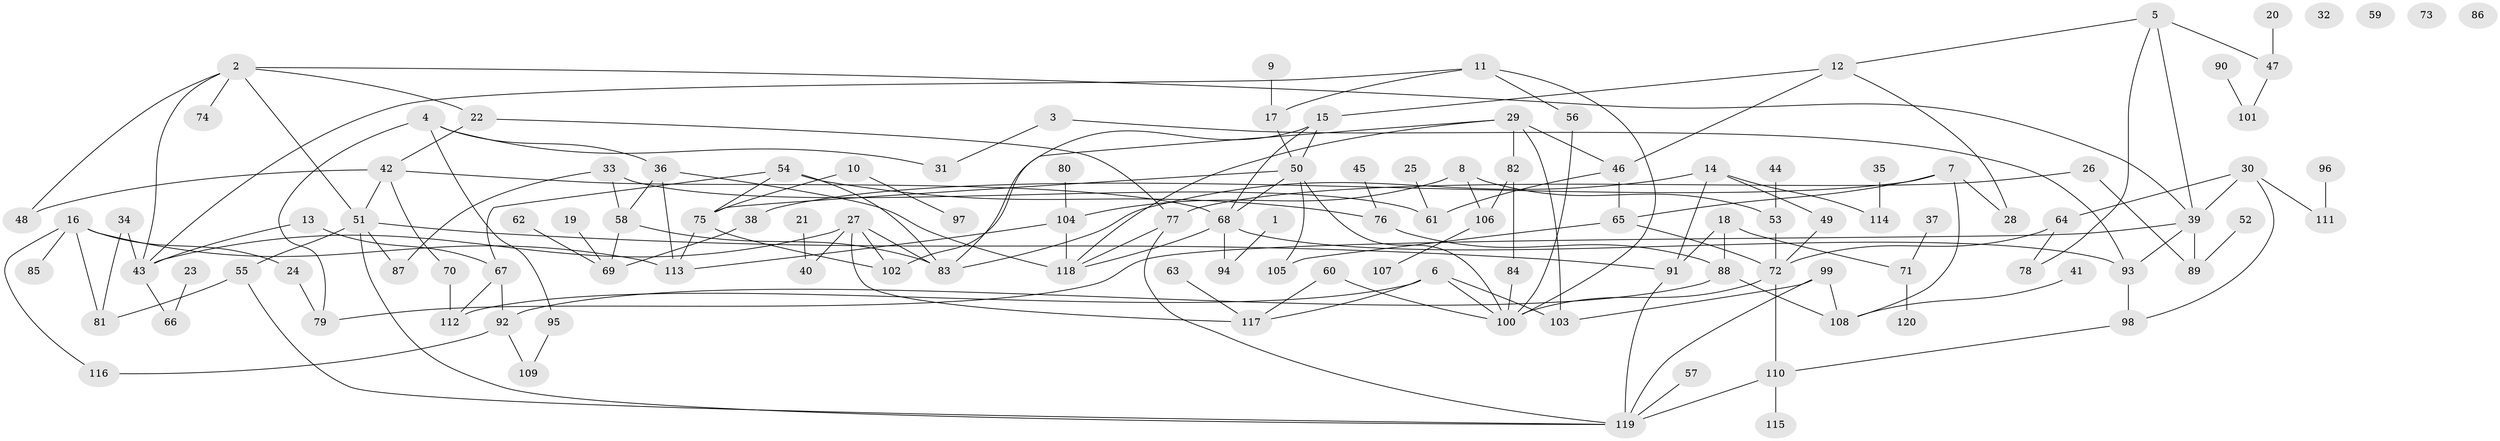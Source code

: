 // Generated by graph-tools (version 1.1) at 2025/39/03/09/25 04:39:57]
// undirected, 120 vertices, 170 edges
graph export_dot {
graph [start="1"]
  node [color=gray90,style=filled];
  1;
  2;
  3;
  4;
  5;
  6;
  7;
  8;
  9;
  10;
  11;
  12;
  13;
  14;
  15;
  16;
  17;
  18;
  19;
  20;
  21;
  22;
  23;
  24;
  25;
  26;
  27;
  28;
  29;
  30;
  31;
  32;
  33;
  34;
  35;
  36;
  37;
  38;
  39;
  40;
  41;
  42;
  43;
  44;
  45;
  46;
  47;
  48;
  49;
  50;
  51;
  52;
  53;
  54;
  55;
  56;
  57;
  58;
  59;
  60;
  61;
  62;
  63;
  64;
  65;
  66;
  67;
  68;
  69;
  70;
  71;
  72;
  73;
  74;
  75;
  76;
  77;
  78;
  79;
  80;
  81;
  82;
  83;
  84;
  85;
  86;
  87;
  88;
  89;
  90;
  91;
  92;
  93;
  94;
  95;
  96;
  97;
  98;
  99;
  100;
  101;
  102;
  103;
  104;
  105;
  106;
  107;
  108;
  109;
  110;
  111;
  112;
  113;
  114;
  115;
  116;
  117;
  118;
  119;
  120;
  1 -- 94;
  2 -- 22;
  2 -- 39;
  2 -- 43;
  2 -- 48;
  2 -- 51;
  2 -- 74;
  3 -- 31;
  3 -- 93;
  4 -- 31;
  4 -- 36;
  4 -- 79;
  4 -- 95;
  5 -- 12;
  5 -- 39;
  5 -- 47;
  5 -- 78;
  6 -- 100;
  6 -- 103;
  6 -- 112;
  6 -- 117;
  7 -- 28;
  7 -- 38;
  7 -- 65;
  7 -- 108;
  8 -- 53;
  8 -- 104;
  8 -- 106;
  9 -- 17;
  10 -- 75;
  10 -- 97;
  11 -- 17;
  11 -- 43;
  11 -- 56;
  11 -- 100;
  12 -- 15;
  12 -- 28;
  12 -- 46;
  13 -- 43;
  13 -- 67;
  14 -- 49;
  14 -- 83;
  14 -- 91;
  14 -- 114;
  15 -- 50;
  15 -- 68;
  15 -- 83;
  16 -- 24;
  16 -- 81;
  16 -- 85;
  16 -- 113;
  16 -- 116;
  17 -- 50;
  18 -- 71;
  18 -- 88;
  18 -- 91;
  19 -- 69;
  20 -- 47;
  21 -- 40;
  22 -- 42;
  22 -- 77;
  23 -- 66;
  24 -- 79;
  25 -- 61;
  26 -- 77;
  26 -- 89;
  27 -- 40;
  27 -- 43;
  27 -- 83;
  27 -- 102;
  27 -- 117;
  29 -- 46;
  29 -- 82;
  29 -- 102;
  29 -- 103;
  29 -- 118;
  30 -- 39;
  30 -- 64;
  30 -- 98;
  30 -- 111;
  33 -- 58;
  33 -- 61;
  33 -- 87;
  34 -- 43;
  34 -- 81;
  35 -- 114;
  36 -- 58;
  36 -- 113;
  36 -- 118;
  37 -- 71;
  38 -- 69;
  39 -- 79;
  39 -- 89;
  39 -- 93;
  41 -- 108;
  42 -- 48;
  42 -- 51;
  42 -- 68;
  42 -- 70;
  43 -- 66;
  44 -- 53;
  45 -- 76;
  46 -- 61;
  46 -- 65;
  47 -- 101;
  49 -- 72;
  50 -- 68;
  50 -- 75;
  50 -- 100;
  50 -- 105;
  51 -- 55;
  51 -- 87;
  51 -- 91;
  51 -- 119;
  52 -- 89;
  53 -- 72;
  54 -- 67;
  54 -- 75;
  54 -- 76;
  54 -- 83;
  55 -- 81;
  55 -- 119;
  56 -- 100;
  57 -- 119;
  58 -- 69;
  58 -- 83;
  60 -- 100;
  60 -- 117;
  62 -- 69;
  63 -- 117;
  64 -- 72;
  64 -- 78;
  65 -- 72;
  65 -- 105;
  67 -- 92;
  67 -- 112;
  68 -- 93;
  68 -- 94;
  68 -- 118;
  70 -- 112;
  71 -- 120;
  72 -- 100;
  72 -- 110;
  75 -- 102;
  75 -- 113;
  76 -- 88;
  77 -- 118;
  77 -- 119;
  80 -- 104;
  82 -- 84;
  82 -- 106;
  84 -- 100;
  88 -- 92;
  88 -- 108;
  90 -- 101;
  91 -- 119;
  92 -- 109;
  92 -- 116;
  93 -- 98;
  95 -- 109;
  96 -- 111;
  98 -- 110;
  99 -- 103;
  99 -- 108;
  99 -- 119;
  104 -- 113;
  104 -- 118;
  106 -- 107;
  110 -- 115;
  110 -- 119;
}
